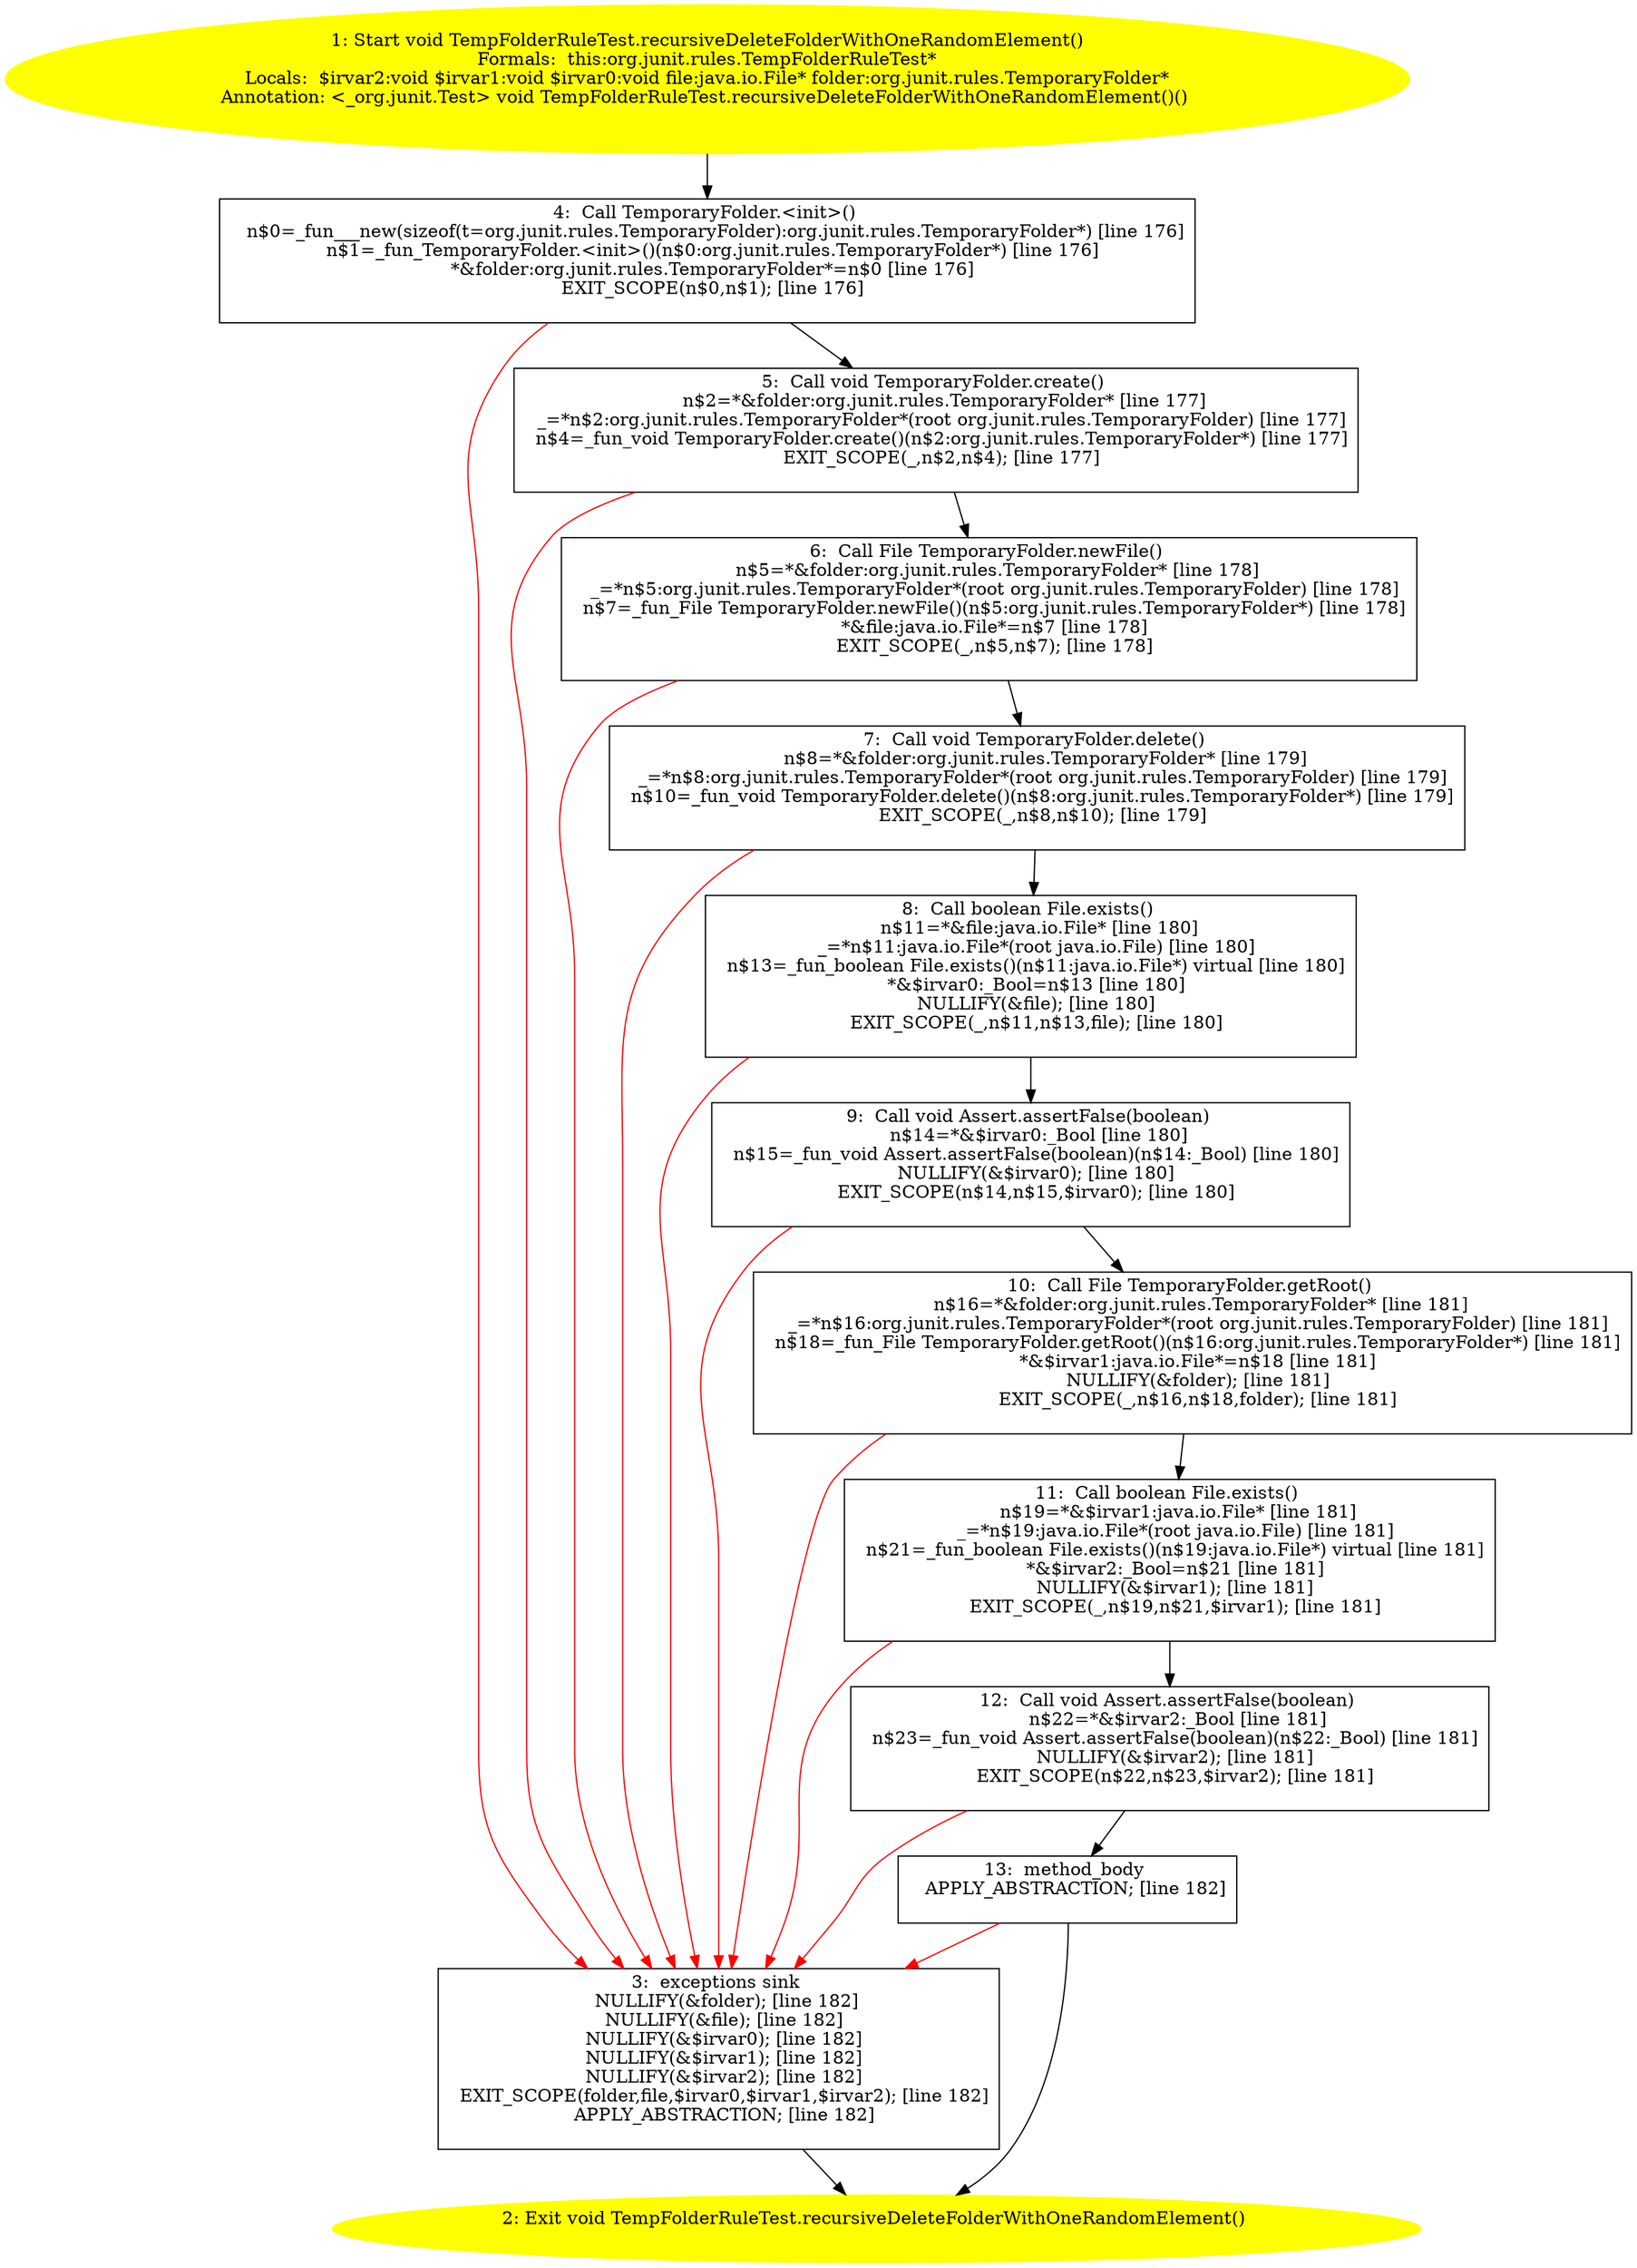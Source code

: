 /* @generated */
digraph cfg {
"org.junit.rules.TempFolderRuleTest.recursiveDeleteFolderWithOneRandomElement():void.1d14e0bba4616f61567f4814214fe1a1_1" [label="1: Start void TempFolderRuleTest.recursiveDeleteFolderWithOneRandomElement()\nFormals:  this:org.junit.rules.TempFolderRuleTest*\nLocals:  $irvar2:void $irvar1:void $irvar0:void file:java.io.File* folder:org.junit.rules.TemporaryFolder*\nAnnotation: <_org.junit.Test> void TempFolderRuleTest.recursiveDeleteFolderWithOneRandomElement()() \n  " color=yellow style=filled]
	

	 "org.junit.rules.TempFolderRuleTest.recursiveDeleteFolderWithOneRandomElement():void.1d14e0bba4616f61567f4814214fe1a1_1" -> "org.junit.rules.TempFolderRuleTest.recursiveDeleteFolderWithOneRandomElement():void.1d14e0bba4616f61567f4814214fe1a1_4" ;
"org.junit.rules.TempFolderRuleTest.recursiveDeleteFolderWithOneRandomElement():void.1d14e0bba4616f61567f4814214fe1a1_2" [label="2: Exit void TempFolderRuleTest.recursiveDeleteFolderWithOneRandomElement() \n  " color=yellow style=filled]
	

"org.junit.rules.TempFolderRuleTest.recursiveDeleteFolderWithOneRandomElement():void.1d14e0bba4616f61567f4814214fe1a1_3" [label="3:  exceptions sink \n   NULLIFY(&folder); [line 182]\n  NULLIFY(&file); [line 182]\n  NULLIFY(&$irvar0); [line 182]\n  NULLIFY(&$irvar1); [line 182]\n  NULLIFY(&$irvar2); [line 182]\n  EXIT_SCOPE(folder,file,$irvar0,$irvar1,$irvar2); [line 182]\n  APPLY_ABSTRACTION; [line 182]\n " shape="box"]
	

	 "org.junit.rules.TempFolderRuleTest.recursiveDeleteFolderWithOneRandomElement():void.1d14e0bba4616f61567f4814214fe1a1_3" -> "org.junit.rules.TempFolderRuleTest.recursiveDeleteFolderWithOneRandomElement():void.1d14e0bba4616f61567f4814214fe1a1_2" ;
"org.junit.rules.TempFolderRuleTest.recursiveDeleteFolderWithOneRandomElement():void.1d14e0bba4616f61567f4814214fe1a1_4" [label="4:  Call TemporaryFolder.<init>() \n   n$0=_fun___new(sizeof(t=org.junit.rules.TemporaryFolder):org.junit.rules.TemporaryFolder*) [line 176]\n  n$1=_fun_TemporaryFolder.<init>()(n$0:org.junit.rules.TemporaryFolder*) [line 176]\n  *&folder:org.junit.rules.TemporaryFolder*=n$0 [line 176]\n  EXIT_SCOPE(n$0,n$1); [line 176]\n " shape="box"]
	

	 "org.junit.rules.TempFolderRuleTest.recursiveDeleteFolderWithOneRandomElement():void.1d14e0bba4616f61567f4814214fe1a1_4" -> "org.junit.rules.TempFolderRuleTest.recursiveDeleteFolderWithOneRandomElement():void.1d14e0bba4616f61567f4814214fe1a1_5" ;
	 "org.junit.rules.TempFolderRuleTest.recursiveDeleteFolderWithOneRandomElement():void.1d14e0bba4616f61567f4814214fe1a1_4" -> "org.junit.rules.TempFolderRuleTest.recursiveDeleteFolderWithOneRandomElement():void.1d14e0bba4616f61567f4814214fe1a1_3" [color="red" ];
"org.junit.rules.TempFolderRuleTest.recursiveDeleteFolderWithOneRandomElement():void.1d14e0bba4616f61567f4814214fe1a1_5" [label="5:  Call void TemporaryFolder.create() \n   n$2=*&folder:org.junit.rules.TemporaryFolder* [line 177]\n  _=*n$2:org.junit.rules.TemporaryFolder*(root org.junit.rules.TemporaryFolder) [line 177]\n  n$4=_fun_void TemporaryFolder.create()(n$2:org.junit.rules.TemporaryFolder*) [line 177]\n  EXIT_SCOPE(_,n$2,n$4); [line 177]\n " shape="box"]
	

	 "org.junit.rules.TempFolderRuleTest.recursiveDeleteFolderWithOneRandomElement():void.1d14e0bba4616f61567f4814214fe1a1_5" -> "org.junit.rules.TempFolderRuleTest.recursiveDeleteFolderWithOneRandomElement():void.1d14e0bba4616f61567f4814214fe1a1_6" ;
	 "org.junit.rules.TempFolderRuleTest.recursiveDeleteFolderWithOneRandomElement():void.1d14e0bba4616f61567f4814214fe1a1_5" -> "org.junit.rules.TempFolderRuleTest.recursiveDeleteFolderWithOneRandomElement():void.1d14e0bba4616f61567f4814214fe1a1_3" [color="red" ];
"org.junit.rules.TempFolderRuleTest.recursiveDeleteFolderWithOneRandomElement():void.1d14e0bba4616f61567f4814214fe1a1_6" [label="6:  Call File TemporaryFolder.newFile() \n   n$5=*&folder:org.junit.rules.TemporaryFolder* [line 178]\n  _=*n$5:org.junit.rules.TemporaryFolder*(root org.junit.rules.TemporaryFolder) [line 178]\n  n$7=_fun_File TemporaryFolder.newFile()(n$5:org.junit.rules.TemporaryFolder*) [line 178]\n  *&file:java.io.File*=n$7 [line 178]\n  EXIT_SCOPE(_,n$5,n$7); [line 178]\n " shape="box"]
	

	 "org.junit.rules.TempFolderRuleTest.recursiveDeleteFolderWithOneRandomElement():void.1d14e0bba4616f61567f4814214fe1a1_6" -> "org.junit.rules.TempFolderRuleTest.recursiveDeleteFolderWithOneRandomElement():void.1d14e0bba4616f61567f4814214fe1a1_7" ;
	 "org.junit.rules.TempFolderRuleTest.recursiveDeleteFolderWithOneRandomElement():void.1d14e0bba4616f61567f4814214fe1a1_6" -> "org.junit.rules.TempFolderRuleTest.recursiveDeleteFolderWithOneRandomElement():void.1d14e0bba4616f61567f4814214fe1a1_3" [color="red" ];
"org.junit.rules.TempFolderRuleTest.recursiveDeleteFolderWithOneRandomElement():void.1d14e0bba4616f61567f4814214fe1a1_7" [label="7:  Call void TemporaryFolder.delete() \n   n$8=*&folder:org.junit.rules.TemporaryFolder* [line 179]\n  _=*n$8:org.junit.rules.TemporaryFolder*(root org.junit.rules.TemporaryFolder) [line 179]\n  n$10=_fun_void TemporaryFolder.delete()(n$8:org.junit.rules.TemporaryFolder*) [line 179]\n  EXIT_SCOPE(_,n$8,n$10); [line 179]\n " shape="box"]
	

	 "org.junit.rules.TempFolderRuleTest.recursiveDeleteFolderWithOneRandomElement():void.1d14e0bba4616f61567f4814214fe1a1_7" -> "org.junit.rules.TempFolderRuleTest.recursiveDeleteFolderWithOneRandomElement():void.1d14e0bba4616f61567f4814214fe1a1_8" ;
	 "org.junit.rules.TempFolderRuleTest.recursiveDeleteFolderWithOneRandomElement():void.1d14e0bba4616f61567f4814214fe1a1_7" -> "org.junit.rules.TempFolderRuleTest.recursiveDeleteFolderWithOneRandomElement():void.1d14e0bba4616f61567f4814214fe1a1_3" [color="red" ];
"org.junit.rules.TempFolderRuleTest.recursiveDeleteFolderWithOneRandomElement():void.1d14e0bba4616f61567f4814214fe1a1_8" [label="8:  Call boolean File.exists() \n   n$11=*&file:java.io.File* [line 180]\n  _=*n$11:java.io.File*(root java.io.File) [line 180]\n  n$13=_fun_boolean File.exists()(n$11:java.io.File*) virtual [line 180]\n  *&$irvar0:_Bool=n$13 [line 180]\n  NULLIFY(&file); [line 180]\n  EXIT_SCOPE(_,n$11,n$13,file); [line 180]\n " shape="box"]
	

	 "org.junit.rules.TempFolderRuleTest.recursiveDeleteFolderWithOneRandomElement():void.1d14e0bba4616f61567f4814214fe1a1_8" -> "org.junit.rules.TempFolderRuleTest.recursiveDeleteFolderWithOneRandomElement():void.1d14e0bba4616f61567f4814214fe1a1_9" ;
	 "org.junit.rules.TempFolderRuleTest.recursiveDeleteFolderWithOneRandomElement():void.1d14e0bba4616f61567f4814214fe1a1_8" -> "org.junit.rules.TempFolderRuleTest.recursiveDeleteFolderWithOneRandomElement():void.1d14e0bba4616f61567f4814214fe1a1_3" [color="red" ];
"org.junit.rules.TempFolderRuleTest.recursiveDeleteFolderWithOneRandomElement():void.1d14e0bba4616f61567f4814214fe1a1_9" [label="9:  Call void Assert.assertFalse(boolean) \n   n$14=*&$irvar0:_Bool [line 180]\n  n$15=_fun_void Assert.assertFalse(boolean)(n$14:_Bool) [line 180]\n  NULLIFY(&$irvar0); [line 180]\n  EXIT_SCOPE(n$14,n$15,$irvar0); [line 180]\n " shape="box"]
	

	 "org.junit.rules.TempFolderRuleTest.recursiveDeleteFolderWithOneRandomElement():void.1d14e0bba4616f61567f4814214fe1a1_9" -> "org.junit.rules.TempFolderRuleTest.recursiveDeleteFolderWithOneRandomElement():void.1d14e0bba4616f61567f4814214fe1a1_10" ;
	 "org.junit.rules.TempFolderRuleTest.recursiveDeleteFolderWithOneRandomElement():void.1d14e0bba4616f61567f4814214fe1a1_9" -> "org.junit.rules.TempFolderRuleTest.recursiveDeleteFolderWithOneRandomElement():void.1d14e0bba4616f61567f4814214fe1a1_3" [color="red" ];
"org.junit.rules.TempFolderRuleTest.recursiveDeleteFolderWithOneRandomElement():void.1d14e0bba4616f61567f4814214fe1a1_10" [label="10:  Call File TemporaryFolder.getRoot() \n   n$16=*&folder:org.junit.rules.TemporaryFolder* [line 181]\n  _=*n$16:org.junit.rules.TemporaryFolder*(root org.junit.rules.TemporaryFolder) [line 181]\n  n$18=_fun_File TemporaryFolder.getRoot()(n$16:org.junit.rules.TemporaryFolder*) [line 181]\n  *&$irvar1:java.io.File*=n$18 [line 181]\n  NULLIFY(&folder); [line 181]\n  EXIT_SCOPE(_,n$16,n$18,folder); [line 181]\n " shape="box"]
	

	 "org.junit.rules.TempFolderRuleTest.recursiveDeleteFolderWithOneRandomElement():void.1d14e0bba4616f61567f4814214fe1a1_10" -> "org.junit.rules.TempFolderRuleTest.recursiveDeleteFolderWithOneRandomElement():void.1d14e0bba4616f61567f4814214fe1a1_11" ;
	 "org.junit.rules.TempFolderRuleTest.recursiveDeleteFolderWithOneRandomElement():void.1d14e0bba4616f61567f4814214fe1a1_10" -> "org.junit.rules.TempFolderRuleTest.recursiveDeleteFolderWithOneRandomElement():void.1d14e0bba4616f61567f4814214fe1a1_3" [color="red" ];
"org.junit.rules.TempFolderRuleTest.recursiveDeleteFolderWithOneRandomElement():void.1d14e0bba4616f61567f4814214fe1a1_11" [label="11:  Call boolean File.exists() \n   n$19=*&$irvar1:java.io.File* [line 181]\n  _=*n$19:java.io.File*(root java.io.File) [line 181]\n  n$21=_fun_boolean File.exists()(n$19:java.io.File*) virtual [line 181]\n  *&$irvar2:_Bool=n$21 [line 181]\n  NULLIFY(&$irvar1); [line 181]\n  EXIT_SCOPE(_,n$19,n$21,$irvar1); [line 181]\n " shape="box"]
	

	 "org.junit.rules.TempFolderRuleTest.recursiveDeleteFolderWithOneRandomElement():void.1d14e0bba4616f61567f4814214fe1a1_11" -> "org.junit.rules.TempFolderRuleTest.recursiveDeleteFolderWithOneRandomElement():void.1d14e0bba4616f61567f4814214fe1a1_12" ;
	 "org.junit.rules.TempFolderRuleTest.recursiveDeleteFolderWithOneRandomElement():void.1d14e0bba4616f61567f4814214fe1a1_11" -> "org.junit.rules.TempFolderRuleTest.recursiveDeleteFolderWithOneRandomElement():void.1d14e0bba4616f61567f4814214fe1a1_3" [color="red" ];
"org.junit.rules.TempFolderRuleTest.recursiveDeleteFolderWithOneRandomElement():void.1d14e0bba4616f61567f4814214fe1a1_12" [label="12:  Call void Assert.assertFalse(boolean) \n   n$22=*&$irvar2:_Bool [line 181]\n  n$23=_fun_void Assert.assertFalse(boolean)(n$22:_Bool) [line 181]\n  NULLIFY(&$irvar2); [line 181]\n  EXIT_SCOPE(n$22,n$23,$irvar2); [line 181]\n " shape="box"]
	

	 "org.junit.rules.TempFolderRuleTest.recursiveDeleteFolderWithOneRandomElement():void.1d14e0bba4616f61567f4814214fe1a1_12" -> "org.junit.rules.TempFolderRuleTest.recursiveDeleteFolderWithOneRandomElement():void.1d14e0bba4616f61567f4814214fe1a1_13" ;
	 "org.junit.rules.TempFolderRuleTest.recursiveDeleteFolderWithOneRandomElement():void.1d14e0bba4616f61567f4814214fe1a1_12" -> "org.junit.rules.TempFolderRuleTest.recursiveDeleteFolderWithOneRandomElement():void.1d14e0bba4616f61567f4814214fe1a1_3" [color="red" ];
"org.junit.rules.TempFolderRuleTest.recursiveDeleteFolderWithOneRandomElement():void.1d14e0bba4616f61567f4814214fe1a1_13" [label="13:  method_body \n   APPLY_ABSTRACTION; [line 182]\n " shape="box"]
	

	 "org.junit.rules.TempFolderRuleTest.recursiveDeleteFolderWithOneRandomElement():void.1d14e0bba4616f61567f4814214fe1a1_13" -> "org.junit.rules.TempFolderRuleTest.recursiveDeleteFolderWithOneRandomElement():void.1d14e0bba4616f61567f4814214fe1a1_2" ;
	 "org.junit.rules.TempFolderRuleTest.recursiveDeleteFolderWithOneRandomElement():void.1d14e0bba4616f61567f4814214fe1a1_13" -> "org.junit.rules.TempFolderRuleTest.recursiveDeleteFolderWithOneRandomElement():void.1d14e0bba4616f61567f4814214fe1a1_3" [color="red" ];
}
